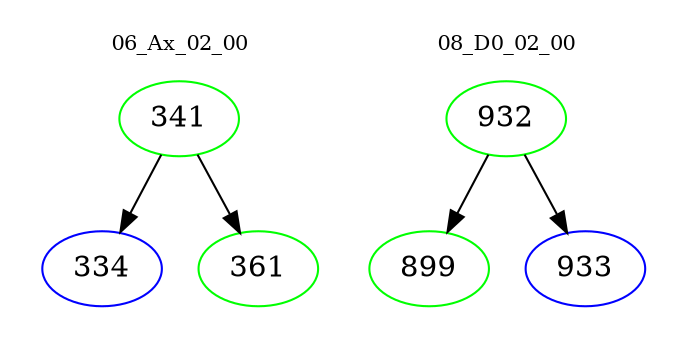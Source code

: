 digraph{
subgraph cluster_0 {
color = white
label = "06_Ax_02_00";
fontsize=10;
T0_341 [label="341", color="green"]
T0_341 -> T0_334 [color="black"]
T0_334 [label="334", color="blue"]
T0_341 -> T0_361 [color="black"]
T0_361 [label="361", color="green"]
}
subgraph cluster_1 {
color = white
label = "08_D0_02_00";
fontsize=10;
T1_932 [label="932", color="green"]
T1_932 -> T1_899 [color="black"]
T1_899 [label="899", color="green"]
T1_932 -> T1_933 [color="black"]
T1_933 [label="933", color="blue"]
}
}
